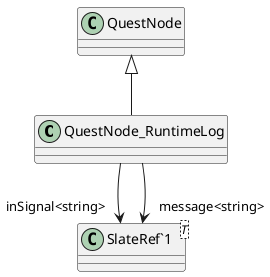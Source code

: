 @startuml
class QuestNode_RuntimeLog {
}
class "SlateRef`1"<T> {
}
QuestNode <|-- QuestNode_RuntimeLog
QuestNode_RuntimeLog --> "inSignal<string>" "SlateRef`1"
QuestNode_RuntimeLog --> "message<string>" "SlateRef`1"
@enduml
